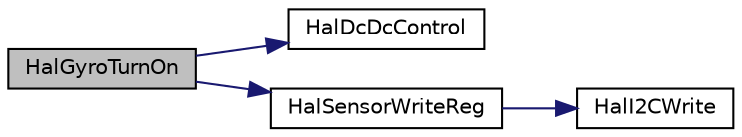 digraph "HalGyroTurnOn"
{
  edge [fontname="Helvetica",fontsize="10",labelfontname="Helvetica",labelfontsize="10"];
  node [fontname="Helvetica",fontsize="10",shape=record];
  rankdir="LR";
  Node1 [label="HalGyroTurnOn",height=0.2,width=0.4,color="black", fillcolor="grey75", style="filled" fontcolor="black"];
  Node1 -> Node2 [color="midnightblue",fontsize="10",style="solid",fontname="Helvetica"];
  Node2 [label="HalDcDcControl",height=0.2,width=0.4,color="black", fillcolor="white", style="filled",URL="$hal__sensor_8c.html#a76fed60b5190edf5bbc017922b1f1194"];
  Node1 -> Node3 [color="midnightblue",fontsize="10",style="solid",fontname="Helvetica"];
  Node3 [label="HalSensorWriteReg",height=0.2,width=0.4,color="black", fillcolor="white", style="filled",URL="$hal__sensor_8c.html#ae8653c83876cda04451d8e9fc923f599"];
  Node3 -> Node4 [color="midnightblue",fontsize="10",style="solid",fontname="Helvetica"];
  Node4 [label="HalI2CWrite",height=0.2,width=0.4,color="black", fillcolor="white", style="filled",URL="$_c_c2541_s_t_2hal__i2c_8c.html#ad3613df7d1f888faa333829b5b83c990"];
}
